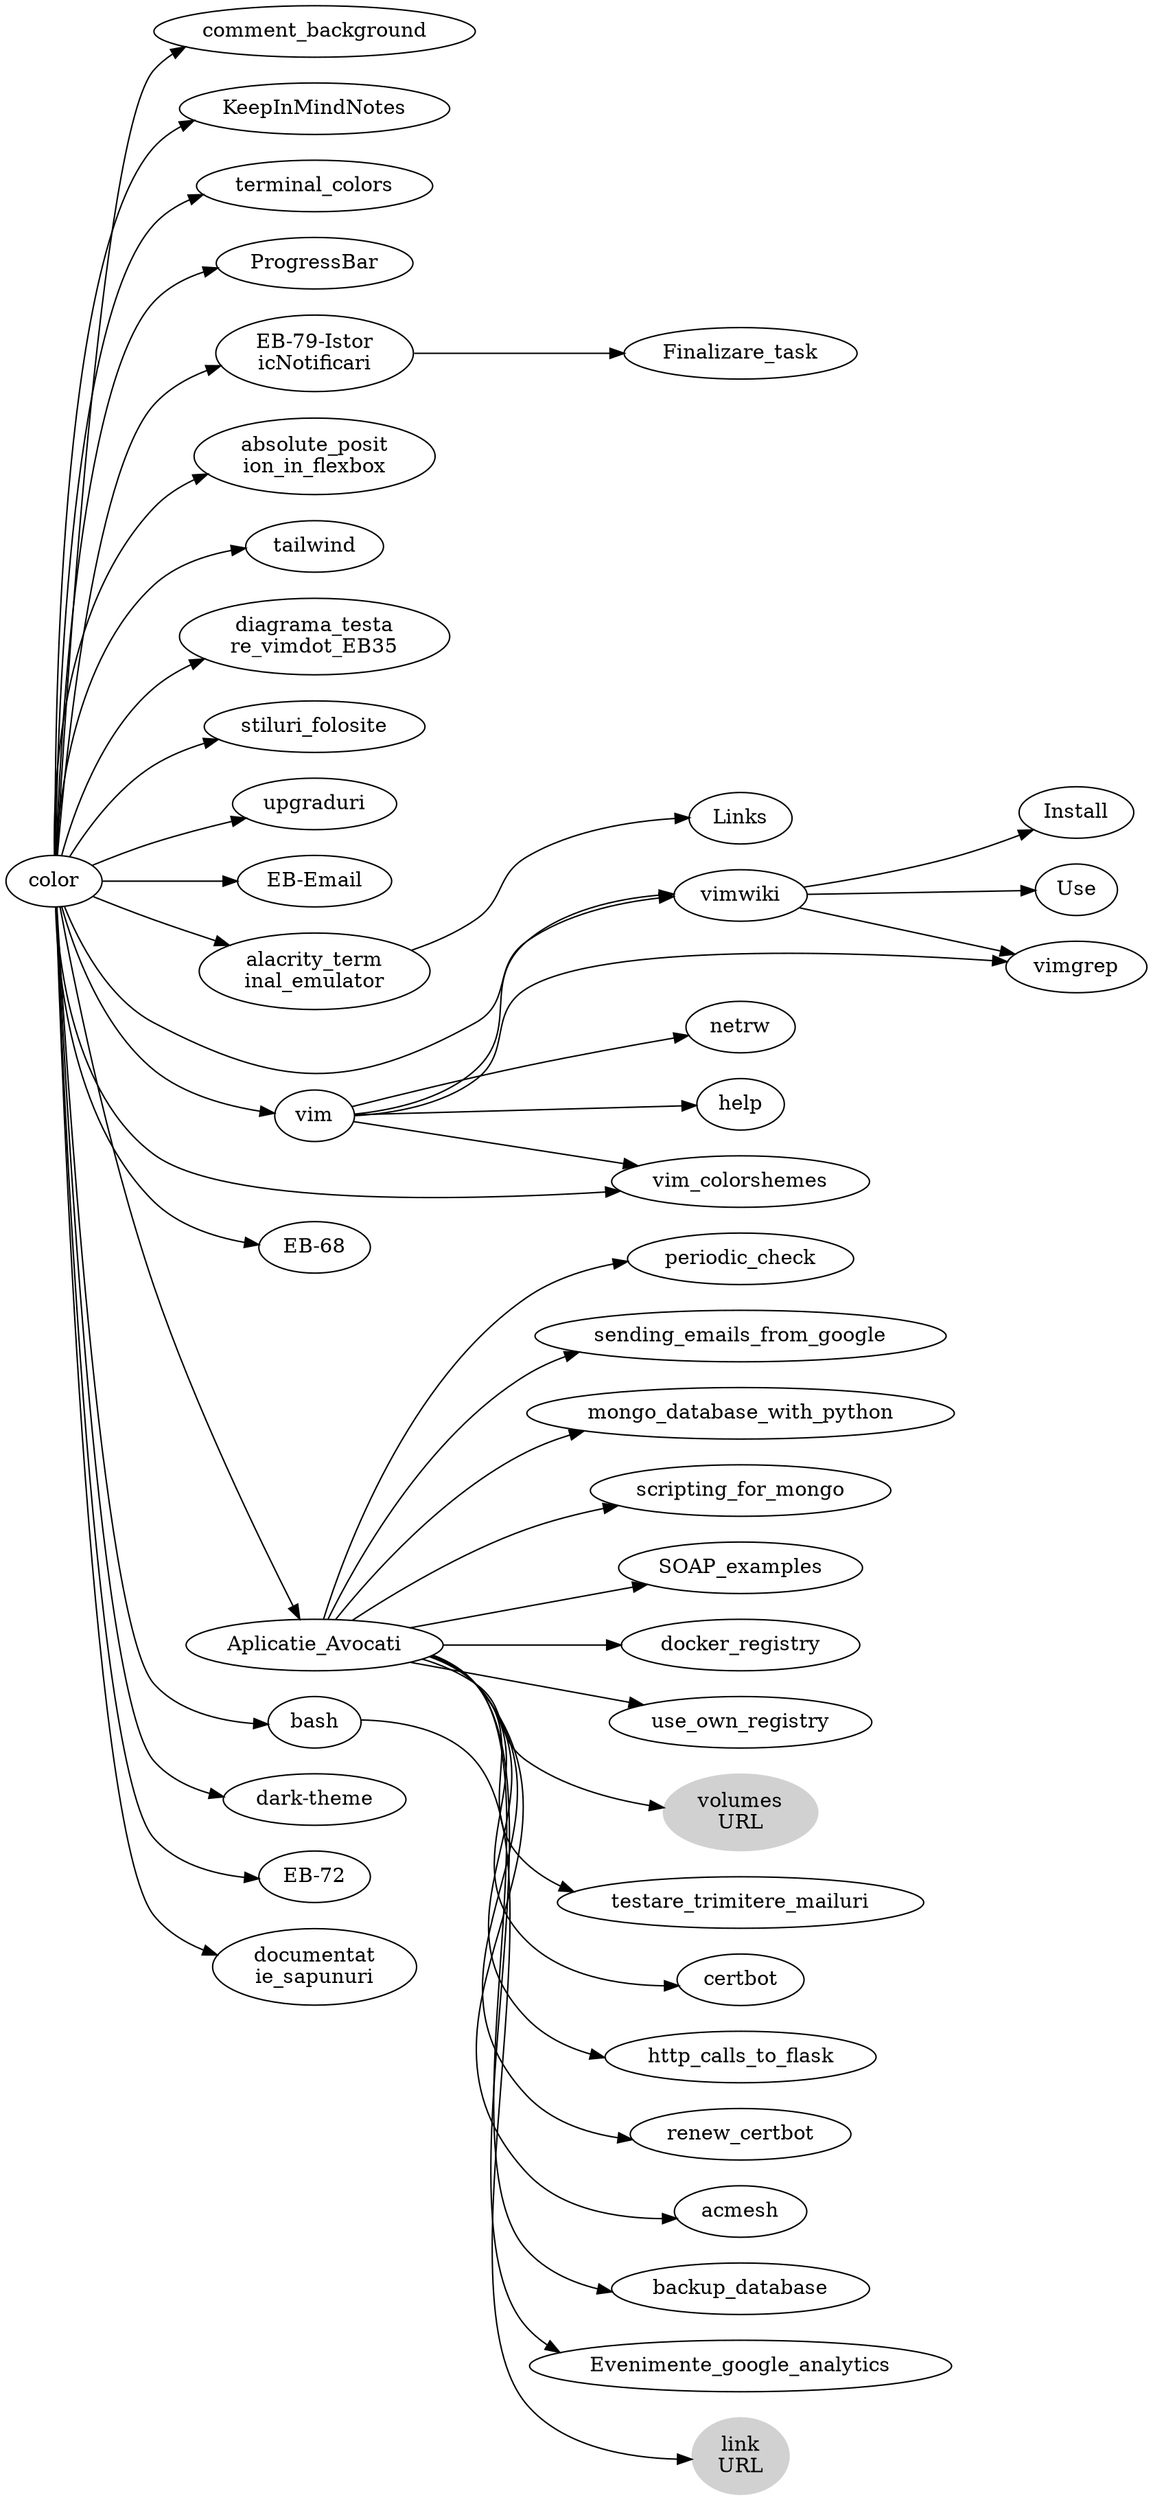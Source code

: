 digraph {
	rankdir=LR;
	color -> "comment_background"
	color -> "KeepInMindNotes"
	color -> "terminal_colors"
	color -> "ProgressBar"
	color -> "EB-79-Istor\nicNotificari"
	color -> "absolute_posit\nion_in_flexbox"
	color -> "tailwind"
	color -> "diagrama_testa\nre_vimdot_EB35"
	color -> "stiluri_folosite"
	color -> "upgraduri"
	color -> "EB-Email"
	color -> "alacrity_term\ninal_emulator"
	color -> "vimwiki"
	color -> "EB-68"
	color -> "Aplicatie_Avocati"
	color -> "bash"
	color -> "vim"
	color -> "dark-theme"
	color -> "EB-72"
	color -> "vim_colorshemes"
	color -> "documentat\nie_sapunuri"
	"EB-79-Istor\nicNotificari" -> "Finalizare_task"
	"alacrity_term\ninal_emulator" -> "Links"
	"vimwiki" -> "Install"
	"vimwiki" -> "Use"
	"vimwiki" -> "vimgrep"
	"Aplicatie_Avocati" -> "periodic_check"
	"Aplicatie_Avocati" -> "sending_emails_from_google"
	"Aplicatie_Avocati" -> "mongo_database_with_python"
	"Aplicatie_Avocati" -> "scripting_for_mongo"
	"Aplicatie_Avocati" -> "SOAP_examples"
	"Aplicatie_Avocati" -> "docker_registry"
	"Aplicatie_Avocati" -> "use_own_registry"
	"Aplicatie_Avocati" -> "volumes\nURL"
	"Aplicatie_Avocati" -> "testare_trimitere_mailuri"
	"Aplicatie_Avocati" -> "certbot"
	"Aplicatie_Avocati" -> "http_calls_to_flask"
	"Aplicatie_Avocati" -> "renew_certbot"
	"Aplicatie_Avocati" -> "acmesh"
	"Aplicatie_Avocati" -> "backup_database"
	"Aplicatie_Avocati" -> "Evenimente_google_analytics"
	"bash" -> "link\nURL"
	"vim" -> "netrw"
	"vim" -> "vimwiki"
	"vim" -> "help"
	"vim" -> "vimgrep"
	"vim" -> "vim_colorshemes"

	"volumes\nURL" [color="#D1D1D1", style=filled]
	"link\nURL" [color="#D1D1D1", style=filled]
}